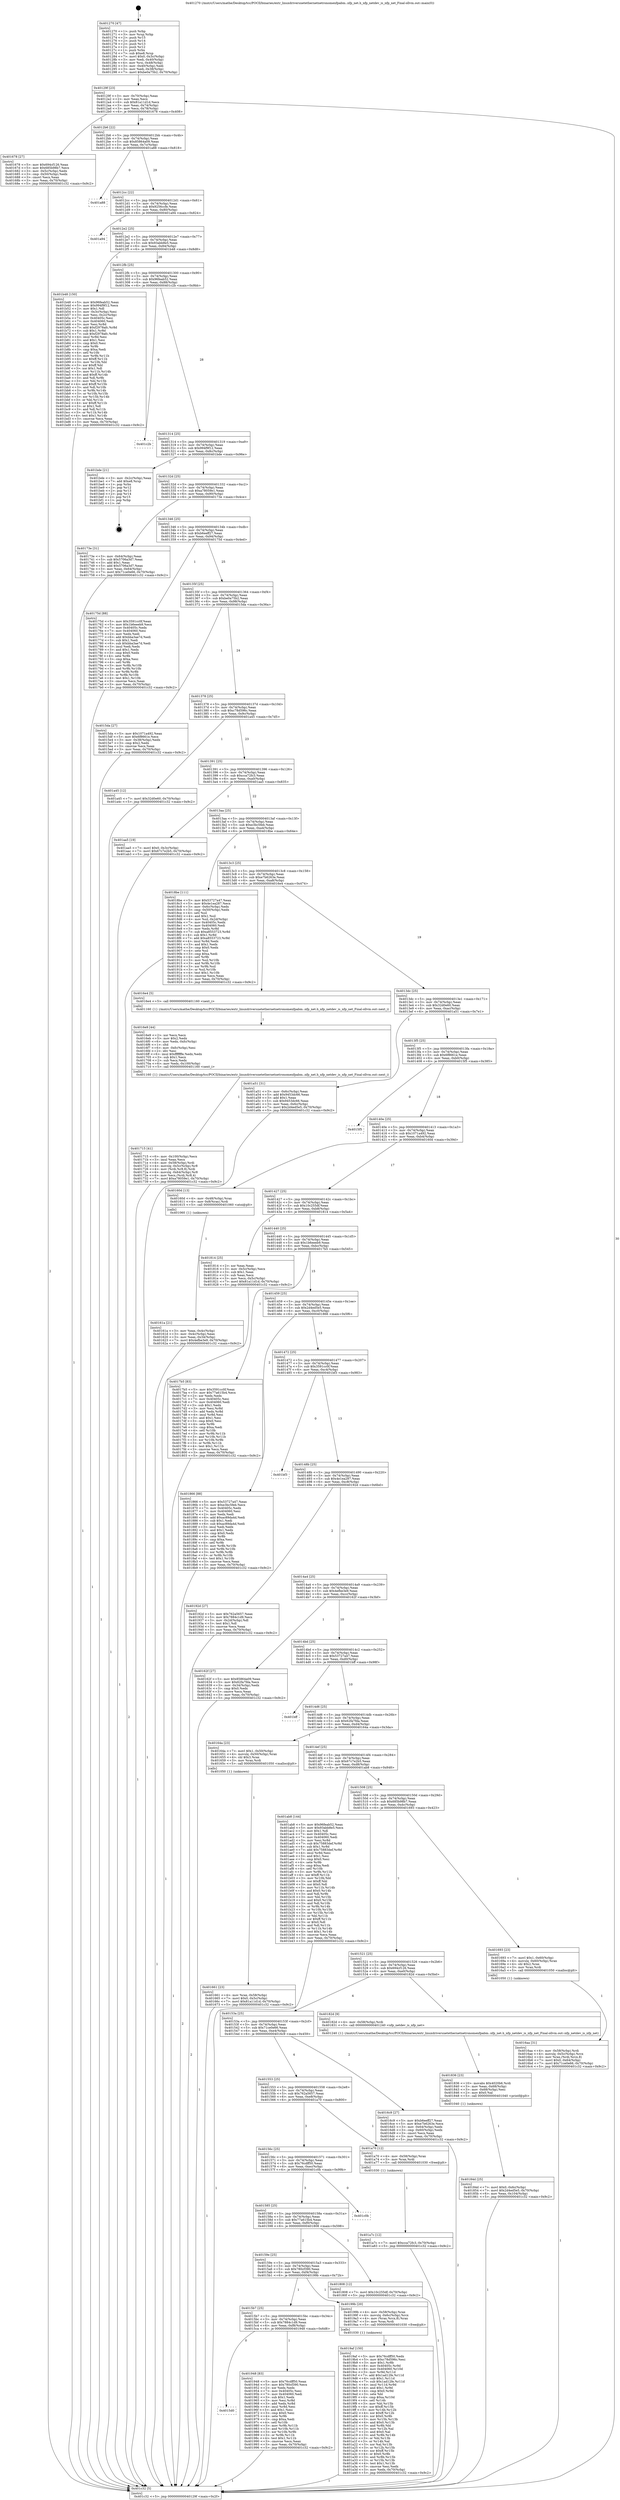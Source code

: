 digraph "0x401270" {
  label = "0x401270 (/mnt/c/Users/mathe/Desktop/tcc/POCII/binaries/extr_linuxdriversnetethernetnetronomenfpabm..nfp_net.h_nfp_netdev_is_nfp_net_Final-ollvm.out::main(0))"
  labelloc = "t"
  node[shape=record]

  Entry [label="",width=0.3,height=0.3,shape=circle,fillcolor=black,style=filled]
  "0x40129f" [label="{
     0x40129f [23]\l
     | [instrs]\l
     &nbsp;&nbsp;0x40129f \<+3\>: mov -0x70(%rbp),%eax\l
     &nbsp;&nbsp;0x4012a2 \<+2\>: mov %eax,%ecx\l
     &nbsp;&nbsp;0x4012a4 \<+6\>: sub $0x81a11d1d,%ecx\l
     &nbsp;&nbsp;0x4012aa \<+3\>: mov %eax,-0x74(%rbp)\l
     &nbsp;&nbsp;0x4012ad \<+3\>: mov %ecx,-0x78(%rbp)\l
     &nbsp;&nbsp;0x4012b0 \<+6\>: je 0000000000401678 \<main+0x408\>\l
  }"]
  "0x401678" [label="{
     0x401678 [27]\l
     | [instrs]\l
     &nbsp;&nbsp;0x401678 \<+5\>: mov $0x694cf126,%eax\l
     &nbsp;&nbsp;0x40167d \<+5\>: mov $0x685b98b7,%ecx\l
     &nbsp;&nbsp;0x401682 \<+3\>: mov -0x5c(%rbp),%edx\l
     &nbsp;&nbsp;0x401685 \<+3\>: cmp -0x50(%rbp),%edx\l
     &nbsp;&nbsp;0x401688 \<+3\>: cmovl %ecx,%eax\l
     &nbsp;&nbsp;0x40168b \<+3\>: mov %eax,-0x70(%rbp)\l
     &nbsp;&nbsp;0x40168e \<+5\>: jmp 0000000000401c32 \<main+0x9c2\>\l
  }"]
  "0x4012b6" [label="{
     0x4012b6 [22]\l
     | [instrs]\l
     &nbsp;&nbsp;0x4012b6 \<+5\>: jmp 00000000004012bb \<main+0x4b\>\l
     &nbsp;&nbsp;0x4012bb \<+3\>: mov -0x74(%rbp),%eax\l
     &nbsp;&nbsp;0x4012be \<+5\>: sub $0x85864a09,%eax\l
     &nbsp;&nbsp;0x4012c3 \<+3\>: mov %eax,-0x7c(%rbp)\l
     &nbsp;&nbsp;0x4012c6 \<+6\>: je 0000000000401a88 \<main+0x818\>\l
  }"]
  Exit [label="",width=0.3,height=0.3,shape=circle,fillcolor=black,style=filled,peripheries=2]
  "0x401a88" [label="{
     0x401a88\l
  }", style=dashed]
  "0x4012cc" [label="{
     0x4012cc [22]\l
     | [instrs]\l
     &nbsp;&nbsp;0x4012cc \<+5\>: jmp 00000000004012d1 \<main+0x61\>\l
     &nbsp;&nbsp;0x4012d1 \<+3\>: mov -0x74(%rbp),%eax\l
     &nbsp;&nbsp;0x4012d4 \<+5\>: sub $0x9256ccfe,%eax\l
     &nbsp;&nbsp;0x4012d9 \<+3\>: mov %eax,-0x80(%rbp)\l
     &nbsp;&nbsp;0x4012dc \<+6\>: je 0000000000401a94 \<main+0x824\>\l
  }"]
  "0x401a7c" [label="{
     0x401a7c [12]\l
     | [instrs]\l
     &nbsp;&nbsp;0x401a7c \<+7\>: movl $0xcca72fc3,-0x70(%rbp)\l
     &nbsp;&nbsp;0x401a83 \<+5\>: jmp 0000000000401c32 \<main+0x9c2\>\l
  }"]
  "0x401a94" [label="{
     0x401a94\l
  }", style=dashed]
  "0x4012e2" [label="{
     0x4012e2 [25]\l
     | [instrs]\l
     &nbsp;&nbsp;0x4012e2 \<+5\>: jmp 00000000004012e7 \<main+0x77\>\l
     &nbsp;&nbsp;0x4012e7 \<+3\>: mov -0x74(%rbp),%eax\l
     &nbsp;&nbsp;0x4012ea \<+5\>: sub $0x93abb8e5,%eax\l
     &nbsp;&nbsp;0x4012ef \<+6\>: mov %eax,-0x84(%rbp)\l
     &nbsp;&nbsp;0x4012f5 \<+6\>: je 0000000000401b48 \<main+0x8d8\>\l
  }"]
  "0x4019af" [label="{
     0x4019af [150]\l
     | [instrs]\l
     &nbsp;&nbsp;0x4019af \<+5\>: mov $0x76cdff50,%edx\l
     &nbsp;&nbsp;0x4019b4 \<+5\>: mov $0xc78d596c,%esi\l
     &nbsp;&nbsp;0x4019b9 \<+3\>: mov $0x1,%r8b\l
     &nbsp;&nbsp;0x4019bc \<+8\>: mov 0x40405c,%r9d\l
     &nbsp;&nbsp;0x4019c4 \<+8\>: mov 0x404060,%r10d\l
     &nbsp;&nbsp;0x4019cc \<+3\>: mov %r9d,%r11d\l
     &nbsp;&nbsp;0x4019cf \<+7\>: add $0x1ad12fe,%r11d\l
     &nbsp;&nbsp;0x4019d6 \<+4\>: sub $0x1,%r11d\l
     &nbsp;&nbsp;0x4019da \<+7\>: sub $0x1ad12fe,%r11d\l
     &nbsp;&nbsp;0x4019e1 \<+4\>: imul %r11d,%r9d\l
     &nbsp;&nbsp;0x4019e5 \<+4\>: and $0x1,%r9d\l
     &nbsp;&nbsp;0x4019e9 \<+4\>: cmp $0x0,%r9d\l
     &nbsp;&nbsp;0x4019ed \<+3\>: sete %bl\l
     &nbsp;&nbsp;0x4019f0 \<+4\>: cmp $0xa,%r10d\l
     &nbsp;&nbsp;0x4019f4 \<+4\>: setl %r14b\l
     &nbsp;&nbsp;0x4019f8 \<+3\>: mov %bl,%r15b\l
     &nbsp;&nbsp;0x4019fb \<+4\>: xor $0xff,%r15b\l
     &nbsp;&nbsp;0x4019ff \<+3\>: mov %r14b,%r12b\l
     &nbsp;&nbsp;0x401a02 \<+4\>: xor $0xff,%r12b\l
     &nbsp;&nbsp;0x401a06 \<+4\>: xor $0x0,%r8b\l
     &nbsp;&nbsp;0x401a0a \<+3\>: mov %r15b,%r13b\l
     &nbsp;&nbsp;0x401a0d \<+4\>: and $0x0,%r13b\l
     &nbsp;&nbsp;0x401a11 \<+3\>: and %r8b,%bl\l
     &nbsp;&nbsp;0x401a14 \<+3\>: mov %r12b,%al\l
     &nbsp;&nbsp;0x401a17 \<+2\>: and $0x0,%al\l
     &nbsp;&nbsp;0x401a19 \<+3\>: and %r8b,%r14b\l
     &nbsp;&nbsp;0x401a1c \<+3\>: or %bl,%r13b\l
     &nbsp;&nbsp;0x401a1f \<+3\>: or %r14b,%al\l
     &nbsp;&nbsp;0x401a22 \<+3\>: xor %al,%r13b\l
     &nbsp;&nbsp;0x401a25 \<+3\>: or %r12b,%r15b\l
     &nbsp;&nbsp;0x401a28 \<+4\>: xor $0xff,%r15b\l
     &nbsp;&nbsp;0x401a2c \<+4\>: or $0x0,%r8b\l
     &nbsp;&nbsp;0x401a30 \<+3\>: and %r8b,%r15b\l
     &nbsp;&nbsp;0x401a33 \<+3\>: or %r15b,%r13b\l
     &nbsp;&nbsp;0x401a36 \<+4\>: test $0x1,%r13b\l
     &nbsp;&nbsp;0x401a3a \<+3\>: cmovne %esi,%edx\l
     &nbsp;&nbsp;0x401a3d \<+3\>: mov %edx,-0x70(%rbp)\l
     &nbsp;&nbsp;0x401a40 \<+5\>: jmp 0000000000401c32 \<main+0x9c2\>\l
  }"]
  "0x401b48" [label="{
     0x401b48 [150]\l
     | [instrs]\l
     &nbsp;&nbsp;0x401b48 \<+5\>: mov $0x96feab52,%eax\l
     &nbsp;&nbsp;0x401b4d \<+5\>: mov $0x994f9f12,%ecx\l
     &nbsp;&nbsp;0x401b52 \<+2\>: mov $0x1,%dl\l
     &nbsp;&nbsp;0x401b54 \<+3\>: mov -0x3c(%rbp),%esi\l
     &nbsp;&nbsp;0x401b57 \<+3\>: mov %esi,-0x2c(%rbp)\l
     &nbsp;&nbsp;0x401b5a \<+7\>: mov 0x40405c,%esi\l
     &nbsp;&nbsp;0x401b61 \<+7\>: mov 0x404060,%edi\l
     &nbsp;&nbsp;0x401b68 \<+3\>: mov %esi,%r8d\l
     &nbsp;&nbsp;0x401b6b \<+7\>: add $0xf2978afc,%r8d\l
     &nbsp;&nbsp;0x401b72 \<+4\>: sub $0x1,%r8d\l
     &nbsp;&nbsp;0x401b76 \<+7\>: sub $0xf2978afc,%r8d\l
     &nbsp;&nbsp;0x401b7d \<+4\>: imul %r8d,%esi\l
     &nbsp;&nbsp;0x401b81 \<+3\>: and $0x1,%esi\l
     &nbsp;&nbsp;0x401b84 \<+3\>: cmp $0x0,%esi\l
     &nbsp;&nbsp;0x401b87 \<+4\>: sete %r9b\l
     &nbsp;&nbsp;0x401b8b \<+3\>: cmp $0xa,%edi\l
     &nbsp;&nbsp;0x401b8e \<+4\>: setl %r10b\l
     &nbsp;&nbsp;0x401b92 \<+3\>: mov %r9b,%r11b\l
     &nbsp;&nbsp;0x401b95 \<+4\>: xor $0xff,%r11b\l
     &nbsp;&nbsp;0x401b99 \<+3\>: mov %r10b,%bl\l
     &nbsp;&nbsp;0x401b9c \<+3\>: xor $0xff,%bl\l
     &nbsp;&nbsp;0x401b9f \<+3\>: xor $0x1,%dl\l
     &nbsp;&nbsp;0x401ba2 \<+3\>: mov %r11b,%r14b\l
     &nbsp;&nbsp;0x401ba5 \<+4\>: and $0xff,%r14b\l
     &nbsp;&nbsp;0x401ba9 \<+3\>: and %dl,%r9b\l
     &nbsp;&nbsp;0x401bac \<+3\>: mov %bl,%r15b\l
     &nbsp;&nbsp;0x401baf \<+4\>: and $0xff,%r15b\l
     &nbsp;&nbsp;0x401bb3 \<+3\>: and %dl,%r10b\l
     &nbsp;&nbsp;0x401bb6 \<+3\>: or %r9b,%r14b\l
     &nbsp;&nbsp;0x401bb9 \<+3\>: or %r10b,%r15b\l
     &nbsp;&nbsp;0x401bbc \<+3\>: xor %r15b,%r14b\l
     &nbsp;&nbsp;0x401bbf \<+3\>: or %bl,%r11b\l
     &nbsp;&nbsp;0x401bc2 \<+4\>: xor $0xff,%r11b\l
     &nbsp;&nbsp;0x401bc6 \<+3\>: or $0x1,%dl\l
     &nbsp;&nbsp;0x401bc9 \<+3\>: and %dl,%r11b\l
     &nbsp;&nbsp;0x401bcc \<+3\>: or %r11b,%r14b\l
     &nbsp;&nbsp;0x401bcf \<+4\>: test $0x1,%r14b\l
     &nbsp;&nbsp;0x401bd3 \<+3\>: cmovne %ecx,%eax\l
     &nbsp;&nbsp;0x401bd6 \<+3\>: mov %eax,-0x70(%rbp)\l
     &nbsp;&nbsp;0x401bd9 \<+5\>: jmp 0000000000401c32 \<main+0x9c2\>\l
  }"]
  "0x4012fb" [label="{
     0x4012fb [25]\l
     | [instrs]\l
     &nbsp;&nbsp;0x4012fb \<+5\>: jmp 0000000000401300 \<main+0x90\>\l
     &nbsp;&nbsp;0x401300 \<+3\>: mov -0x74(%rbp),%eax\l
     &nbsp;&nbsp;0x401303 \<+5\>: sub $0x96feab52,%eax\l
     &nbsp;&nbsp;0x401308 \<+6\>: mov %eax,-0x88(%rbp)\l
     &nbsp;&nbsp;0x40130e \<+6\>: je 0000000000401c2b \<main+0x9bb\>\l
  }"]
  "0x4015d0" [label="{
     0x4015d0\l
  }", style=dashed]
  "0x401c2b" [label="{
     0x401c2b\l
  }", style=dashed]
  "0x401314" [label="{
     0x401314 [25]\l
     | [instrs]\l
     &nbsp;&nbsp;0x401314 \<+5\>: jmp 0000000000401319 \<main+0xa9\>\l
     &nbsp;&nbsp;0x401319 \<+3\>: mov -0x74(%rbp),%eax\l
     &nbsp;&nbsp;0x40131c \<+5\>: sub $0x994f9f12,%eax\l
     &nbsp;&nbsp;0x401321 \<+6\>: mov %eax,-0x8c(%rbp)\l
     &nbsp;&nbsp;0x401327 \<+6\>: je 0000000000401bde \<main+0x96e\>\l
  }"]
  "0x401948" [label="{
     0x401948 [83]\l
     | [instrs]\l
     &nbsp;&nbsp;0x401948 \<+5\>: mov $0x76cdff50,%eax\l
     &nbsp;&nbsp;0x40194d \<+5\>: mov $0x780cf390,%ecx\l
     &nbsp;&nbsp;0x401952 \<+2\>: xor %edx,%edx\l
     &nbsp;&nbsp;0x401954 \<+7\>: mov 0x40405c,%esi\l
     &nbsp;&nbsp;0x40195b \<+7\>: mov 0x404060,%edi\l
     &nbsp;&nbsp;0x401962 \<+3\>: sub $0x1,%edx\l
     &nbsp;&nbsp;0x401965 \<+3\>: mov %esi,%r8d\l
     &nbsp;&nbsp;0x401968 \<+3\>: add %edx,%r8d\l
     &nbsp;&nbsp;0x40196b \<+4\>: imul %r8d,%esi\l
     &nbsp;&nbsp;0x40196f \<+3\>: and $0x1,%esi\l
     &nbsp;&nbsp;0x401972 \<+3\>: cmp $0x0,%esi\l
     &nbsp;&nbsp;0x401975 \<+4\>: sete %r9b\l
     &nbsp;&nbsp;0x401979 \<+3\>: cmp $0xa,%edi\l
     &nbsp;&nbsp;0x40197c \<+4\>: setl %r10b\l
     &nbsp;&nbsp;0x401980 \<+3\>: mov %r9b,%r11b\l
     &nbsp;&nbsp;0x401983 \<+3\>: and %r10b,%r11b\l
     &nbsp;&nbsp;0x401986 \<+3\>: xor %r10b,%r9b\l
     &nbsp;&nbsp;0x401989 \<+3\>: or %r9b,%r11b\l
     &nbsp;&nbsp;0x40198c \<+4\>: test $0x1,%r11b\l
     &nbsp;&nbsp;0x401990 \<+3\>: cmovne %ecx,%eax\l
     &nbsp;&nbsp;0x401993 \<+3\>: mov %eax,-0x70(%rbp)\l
     &nbsp;&nbsp;0x401996 \<+5\>: jmp 0000000000401c32 \<main+0x9c2\>\l
  }"]
  "0x401bde" [label="{
     0x401bde [21]\l
     | [instrs]\l
     &nbsp;&nbsp;0x401bde \<+3\>: mov -0x2c(%rbp),%eax\l
     &nbsp;&nbsp;0x401be1 \<+7\>: add $0xe8,%rsp\l
     &nbsp;&nbsp;0x401be8 \<+1\>: pop %rbx\l
     &nbsp;&nbsp;0x401be9 \<+2\>: pop %r12\l
     &nbsp;&nbsp;0x401beb \<+2\>: pop %r13\l
     &nbsp;&nbsp;0x401bed \<+2\>: pop %r14\l
     &nbsp;&nbsp;0x401bef \<+2\>: pop %r15\l
     &nbsp;&nbsp;0x401bf1 \<+1\>: pop %rbp\l
     &nbsp;&nbsp;0x401bf2 \<+1\>: ret\l
  }"]
  "0x40132d" [label="{
     0x40132d [25]\l
     | [instrs]\l
     &nbsp;&nbsp;0x40132d \<+5\>: jmp 0000000000401332 \<main+0xc2\>\l
     &nbsp;&nbsp;0x401332 \<+3\>: mov -0x74(%rbp),%eax\l
     &nbsp;&nbsp;0x401335 \<+5\>: sub $0xa78059e1,%eax\l
     &nbsp;&nbsp;0x40133a \<+6\>: mov %eax,-0x90(%rbp)\l
     &nbsp;&nbsp;0x401340 \<+6\>: je 000000000040173e \<main+0x4ce\>\l
  }"]
  "0x4015b7" [label="{
     0x4015b7 [25]\l
     | [instrs]\l
     &nbsp;&nbsp;0x4015b7 \<+5\>: jmp 00000000004015bc \<main+0x34c\>\l
     &nbsp;&nbsp;0x4015bc \<+3\>: mov -0x74(%rbp),%eax\l
     &nbsp;&nbsp;0x4015bf \<+5\>: sub $0x7884c1d9,%eax\l
     &nbsp;&nbsp;0x4015c4 \<+6\>: mov %eax,-0xf8(%rbp)\l
     &nbsp;&nbsp;0x4015ca \<+6\>: je 0000000000401948 \<main+0x6d8\>\l
  }"]
  "0x40173e" [label="{
     0x40173e [31]\l
     | [instrs]\l
     &nbsp;&nbsp;0x40173e \<+3\>: mov -0x64(%rbp),%eax\l
     &nbsp;&nbsp;0x401741 \<+5\>: sub $0x5706a3d7,%eax\l
     &nbsp;&nbsp;0x401746 \<+3\>: add $0x1,%eax\l
     &nbsp;&nbsp;0x401749 \<+5\>: add $0x5706a3d7,%eax\l
     &nbsp;&nbsp;0x40174e \<+3\>: mov %eax,-0x64(%rbp)\l
     &nbsp;&nbsp;0x401751 \<+7\>: movl $0x71ce0e66,-0x70(%rbp)\l
     &nbsp;&nbsp;0x401758 \<+5\>: jmp 0000000000401c32 \<main+0x9c2\>\l
  }"]
  "0x401346" [label="{
     0x401346 [25]\l
     | [instrs]\l
     &nbsp;&nbsp;0x401346 \<+5\>: jmp 000000000040134b \<main+0xdb\>\l
     &nbsp;&nbsp;0x40134b \<+3\>: mov -0x74(%rbp),%eax\l
     &nbsp;&nbsp;0x40134e \<+5\>: sub $0xb6eeff27,%eax\l
     &nbsp;&nbsp;0x401353 \<+6\>: mov %eax,-0x94(%rbp)\l
     &nbsp;&nbsp;0x401359 \<+6\>: je 000000000040175d \<main+0x4ed\>\l
  }"]
  "0x40199b" [label="{
     0x40199b [20]\l
     | [instrs]\l
     &nbsp;&nbsp;0x40199b \<+4\>: mov -0x58(%rbp),%rax\l
     &nbsp;&nbsp;0x40199f \<+4\>: movslq -0x6c(%rbp),%rcx\l
     &nbsp;&nbsp;0x4019a3 \<+4\>: mov (%rax,%rcx,8),%rax\l
     &nbsp;&nbsp;0x4019a7 \<+3\>: mov %rax,%rdi\l
     &nbsp;&nbsp;0x4019aa \<+5\>: call 0000000000401030 \<free@plt\>\l
     | [calls]\l
     &nbsp;&nbsp;0x401030 \{1\} (unknown)\l
  }"]
  "0x40175d" [label="{
     0x40175d [88]\l
     | [instrs]\l
     &nbsp;&nbsp;0x40175d \<+5\>: mov $0x3591cc0f,%eax\l
     &nbsp;&nbsp;0x401762 \<+5\>: mov $0x1b6eeeb9,%ecx\l
     &nbsp;&nbsp;0x401767 \<+7\>: mov 0x40405c,%edx\l
     &nbsp;&nbsp;0x40176e \<+7\>: mov 0x404060,%esi\l
     &nbsp;&nbsp;0x401775 \<+2\>: mov %edx,%edi\l
     &nbsp;&nbsp;0x401777 \<+6\>: add $0xbba3ae7d,%edi\l
     &nbsp;&nbsp;0x40177d \<+3\>: sub $0x1,%edi\l
     &nbsp;&nbsp;0x401780 \<+6\>: sub $0xbba3ae7d,%edi\l
     &nbsp;&nbsp;0x401786 \<+3\>: imul %edi,%edx\l
     &nbsp;&nbsp;0x401789 \<+3\>: and $0x1,%edx\l
     &nbsp;&nbsp;0x40178c \<+3\>: cmp $0x0,%edx\l
     &nbsp;&nbsp;0x40178f \<+4\>: sete %r8b\l
     &nbsp;&nbsp;0x401793 \<+3\>: cmp $0xa,%esi\l
     &nbsp;&nbsp;0x401796 \<+4\>: setl %r9b\l
     &nbsp;&nbsp;0x40179a \<+3\>: mov %r8b,%r10b\l
     &nbsp;&nbsp;0x40179d \<+3\>: and %r9b,%r10b\l
     &nbsp;&nbsp;0x4017a0 \<+3\>: xor %r9b,%r8b\l
     &nbsp;&nbsp;0x4017a3 \<+3\>: or %r8b,%r10b\l
     &nbsp;&nbsp;0x4017a6 \<+4\>: test $0x1,%r10b\l
     &nbsp;&nbsp;0x4017aa \<+3\>: cmovne %ecx,%eax\l
     &nbsp;&nbsp;0x4017ad \<+3\>: mov %eax,-0x70(%rbp)\l
     &nbsp;&nbsp;0x4017b0 \<+5\>: jmp 0000000000401c32 \<main+0x9c2\>\l
  }"]
  "0x40135f" [label="{
     0x40135f [25]\l
     | [instrs]\l
     &nbsp;&nbsp;0x40135f \<+5\>: jmp 0000000000401364 \<main+0xf4\>\l
     &nbsp;&nbsp;0x401364 \<+3\>: mov -0x74(%rbp),%eax\l
     &nbsp;&nbsp;0x401367 \<+5\>: sub $0xbe0a75b2,%eax\l
     &nbsp;&nbsp;0x40136c \<+6\>: mov %eax,-0x98(%rbp)\l
     &nbsp;&nbsp;0x401372 \<+6\>: je 00000000004015da \<main+0x36a\>\l
  }"]
  "0x40184d" [label="{
     0x40184d [25]\l
     | [instrs]\l
     &nbsp;&nbsp;0x40184d \<+7\>: movl $0x0,-0x6c(%rbp)\l
     &nbsp;&nbsp;0x401854 \<+7\>: movl $0x2d4ed5e5,-0x70(%rbp)\l
     &nbsp;&nbsp;0x40185b \<+6\>: mov %eax,-0x104(%rbp)\l
     &nbsp;&nbsp;0x401861 \<+5\>: jmp 0000000000401c32 \<main+0x9c2\>\l
  }"]
  "0x4015da" [label="{
     0x4015da [27]\l
     | [instrs]\l
     &nbsp;&nbsp;0x4015da \<+5\>: mov $0x1071a492,%eax\l
     &nbsp;&nbsp;0x4015df \<+5\>: mov $0x6f8661e,%ecx\l
     &nbsp;&nbsp;0x4015e4 \<+3\>: mov -0x38(%rbp),%edx\l
     &nbsp;&nbsp;0x4015e7 \<+3\>: cmp $0x2,%edx\l
     &nbsp;&nbsp;0x4015ea \<+3\>: cmovne %ecx,%eax\l
     &nbsp;&nbsp;0x4015ed \<+3\>: mov %eax,-0x70(%rbp)\l
     &nbsp;&nbsp;0x4015f0 \<+5\>: jmp 0000000000401c32 \<main+0x9c2\>\l
  }"]
  "0x401378" [label="{
     0x401378 [25]\l
     | [instrs]\l
     &nbsp;&nbsp;0x401378 \<+5\>: jmp 000000000040137d \<main+0x10d\>\l
     &nbsp;&nbsp;0x40137d \<+3\>: mov -0x74(%rbp),%eax\l
     &nbsp;&nbsp;0x401380 \<+5\>: sub $0xc78d596c,%eax\l
     &nbsp;&nbsp;0x401385 \<+6\>: mov %eax,-0x9c(%rbp)\l
     &nbsp;&nbsp;0x40138b \<+6\>: je 0000000000401a45 \<main+0x7d5\>\l
  }"]
  "0x401c32" [label="{
     0x401c32 [5]\l
     | [instrs]\l
     &nbsp;&nbsp;0x401c32 \<+5\>: jmp 000000000040129f \<main+0x2f\>\l
  }"]
  "0x401270" [label="{
     0x401270 [47]\l
     | [instrs]\l
     &nbsp;&nbsp;0x401270 \<+1\>: push %rbp\l
     &nbsp;&nbsp;0x401271 \<+3\>: mov %rsp,%rbp\l
     &nbsp;&nbsp;0x401274 \<+2\>: push %r15\l
     &nbsp;&nbsp;0x401276 \<+2\>: push %r14\l
     &nbsp;&nbsp;0x401278 \<+2\>: push %r13\l
     &nbsp;&nbsp;0x40127a \<+2\>: push %r12\l
     &nbsp;&nbsp;0x40127c \<+1\>: push %rbx\l
     &nbsp;&nbsp;0x40127d \<+7\>: sub $0xe8,%rsp\l
     &nbsp;&nbsp;0x401284 \<+7\>: movl $0x0,-0x3c(%rbp)\l
     &nbsp;&nbsp;0x40128b \<+3\>: mov %edi,-0x40(%rbp)\l
     &nbsp;&nbsp;0x40128e \<+4\>: mov %rsi,-0x48(%rbp)\l
     &nbsp;&nbsp;0x401292 \<+3\>: mov -0x40(%rbp),%edi\l
     &nbsp;&nbsp;0x401295 \<+3\>: mov %edi,-0x38(%rbp)\l
     &nbsp;&nbsp;0x401298 \<+7\>: movl $0xbe0a75b2,-0x70(%rbp)\l
  }"]
  "0x401836" [label="{
     0x401836 [23]\l
     | [instrs]\l
     &nbsp;&nbsp;0x401836 \<+10\>: movabs $0x4020b6,%rdi\l
     &nbsp;&nbsp;0x401840 \<+3\>: mov %eax,-0x68(%rbp)\l
     &nbsp;&nbsp;0x401843 \<+3\>: mov -0x68(%rbp),%esi\l
     &nbsp;&nbsp;0x401846 \<+2\>: mov $0x0,%al\l
     &nbsp;&nbsp;0x401848 \<+5\>: call 0000000000401040 \<printf@plt\>\l
     | [calls]\l
     &nbsp;&nbsp;0x401040 \{1\} (unknown)\l
  }"]
  "0x401a45" [label="{
     0x401a45 [12]\l
     | [instrs]\l
     &nbsp;&nbsp;0x401a45 \<+7\>: movl $0x32d0e60,-0x70(%rbp)\l
     &nbsp;&nbsp;0x401a4c \<+5\>: jmp 0000000000401c32 \<main+0x9c2\>\l
  }"]
  "0x401391" [label="{
     0x401391 [25]\l
     | [instrs]\l
     &nbsp;&nbsp;0x401391 \<+5\>: jmp 0000000000401396 \<main+0x126\>\l
     &nbsp;&nbsp;0x401396 \<+3\>: mov -0x74(%rbp),%eax\l
     &nbsp;&nbsp;0x401399 \<+5\>: sub $0xcca72fc3,%eax\l
     &nbsp;&nbsp;0x40139e \<+6\>: mov %eax,-0xa0(%rbp)\l
     &nbsp;&nbsp;0x4013a4 \<+6\>: je 0000000000401aa5 \<main+0x835\>\l
  }"]
  "0x40159e" [label="{
     0x40159e [25]\l
     | [instrs]\l
     &nbsp;&nbsp;0x40159e \<+5\>: jmp 00000000004015a3 \<main+0x333\>\l
     &nbsp;&nbsp;0x4015a3 \<+3\>: mov -0x74(%rbp),%eax\l
     &nbsp;&nbsp;0x4015a6 \<+5\>: sub $0x780cf390,%eax\l
     &nbsp;&nbsp;0x4015ab \<+6\>: mov %eax,-0xf4(%rbp)\l
     &nbsp;&nbsp;0x4015b1 \<+6\>: je 000000000040199b \<main+0x72b\>\l
  }"]
  "0x401aa5" [label="{
     0x401aa5 [19]\l
     | [instrs]\l
     &nbsp;&nbsp;0x401aa5 \<+7\>: movl $0x0,-0x3c(%rbp)\l
     &nbsp;&nbsp;0x401aac \<+7\>: movl $0x67c7e2b5,-0x70(%rbp)\l
     &nbsp;&nbsp;0x401ab3 \<+5\>: jmp 0000000000401c32 \<main+0x9c2\>\l
  }"]
  "0x4013aa" [label="{
     0x4013aa [25]\l
     | [instrs]\l
     &nbsp;&nbsp;0x4013aa \<+5\>: jmp 00000000004013af \<main+0x13f\>\l
     &nbsp;&nbsp;0x4013af \<+3\>: mov -0x74(%rbp),%eax\l
     &nbsp;&nbsp;0x4013b2 \<+5\>: sub $0xe3bc5feb,%eax\l
     &nbsp;&nbsp;0x4013b7 \<+6\>: mov %eax,-0xa4(%rbp)\l
     &nbsp;&nbsp;0x4013bd \<+6\>: je 00000000004018be \<main+0x64e\>\l
  }"]
  "0x401808" [label="{
     0x401808 [12]\l
     | [instrs]\l
     &nbsp;&nbsp;0x401808 \<+7\>: movl $0x10c255df,-0x70(%rbp)\l
     &nbsp;&nbsp;0x40180f \<+5\>: jmp 0000000000401c32 \<main+0x9c2\>\l
  }"]
  "0x4018be" [label="{
     0x4018be [111]\l
     | [instrs]\l
     &nbsp;&nbsp;0x4018be \<+5\>: mov $0x53727a47,%eax\l
     &nbsp;&nbsp;0x4018c3 \<+5\>: mov $0x4e1ea287,%ecx\l
     &nbsp;&nbsp;0x4018c8 \<+3\>: mov -0x6c(%rbp),%edx\l
     &nbsp;&nbsp;0x4018cb \<+3\>: cmp -0x50(%rbp),%edx\l
     &nbsp;&nbsp;0x4018ce \<+4\>: setl %sil\l
     &nbsp;&nbsp;0x4018d2 \<+4\>: and $0x1,%sil\l
     &nbsp;&nbsp;0x4018d6 \<+4\>: mov %sil,-0x2d(%rbp)\l
     &nbsp;&nbsp;0x4018da \<+7\>: mov 0x40405c,%edx\l
     &nbsp;&nbsp;0x4018e1 \<+7\>: mov 0x404060,%edi\l
     &nbsp;&nbsp;0x4018e8 \<+3\>: mov %edx,%r8d\l
     &nbsp;&nbsp;0x4018eb \<+7\>: sub $0xa8553723,%r8d\l
     &nbsp;&nbsp;0x4018f2 \<+4\>: sub $0x1,%r8d\l
     &nbsp;&nbsp;0x4018f6 \<+7\>: add $0xa8553723,%r8d\l
     &nbsp;&nbsp;0x4018fd \<+4\>: imul %r8d,%edx\l
     &nbsp;&nbsp;0x401901 \<+3\>: and $0x1,%edx\l
     &nbsp;&nbsp;0x401904 \<+3\>: cmp $0x0,%edx\l
     &nbsp;&nbsp;0x401907 \<+4\>: sete %sil\l
     &nbsp;&nbsp;0x40190b \<+3\>: cmp $0xa,%edi\l
     &nbsp;&nbsp;0x40190e \<+4\>: setl %r9b\l
     &nbsp;&nbsp;0x401912 \<+3\>: mov %sil,%r10b\l
     &nbsp;&nbsp;0x401915 \<+3\>: and %r9b,%r10b\l
     &nbsp;&nbsp;0x401918 \<+3\>: xor %r9b,%sil\l
     &nbsp;&nbsp;0x40191b \<+3\>: or %sil,%r10b\l
     &nbsp;&nbsp;0x40191e \<+4\>: test $0x1,%r10b\l
     &nbsp;&nbsp;0x401922 \<+3\>: cmovne %ecx,%eax\l
     &nbsp;&nbsp;0x401925 \<+3\>: mov %eax,-0x70(%rbp)\l
     &nbsp;&nbsp;0x401928 \<+5\>: jmp 0000000000401c32 \<main+0x9c2\>\l
  }"]
  "0x4013c3" [label="{
     0x4013c3 [25]\l
     | [instrs]\l
     &nbsp;&nbsp;0x4013c3 \<+5\>: jmp 00000000004013c8 \<main+0x158\>\l
     &nbsp;&nbsp;0x4013c8 \<+3\>: mov -0x74(%rbp),%eax\l
     &nbsp;&nbsp;0x4013cb \<+5\>: sub $0xe7b6263e,%eax\l
     &nbsp;&nbsp;0x4013d0 \<+6\>: mov %eax,-0xa8(%rbp)\l
     &nbsp;&nbsp;0x4013d6 \<+6\>: je 00000000004016e4 \<main+0x474\>\l
  }"]
  "0x401585" [label="{
     0x401585 [25]\l
     | [instrs]\l
     &nbsp;&nbsp;0x401585 \<+5\>: jmp 000000000040158a \<main+0x31a\>\l
     &nbsp;&nbsp;0x40158a \<+3\>: mov -0x74(%rbp),%eax\l
     &nbsp;&nbsp;0x40158d \<+5\>: sub $0x77a615b4,%eax\l
     &nbsp;&nbsp;0x401592 \<+6\>: mov %eax,-0xf0(%rbp)\l
     &nbsp;&nbsp;0x401598 \<+6\>: je 0000000000401808 \<main+0x598\>\l
  }"]
  "0x4016e4" [label="{
     0x4016e4 [5]\l
     | [instrs]\l
     &nbsp;&nbsp;0x4016e4 \<+5\>: call 0000000000401160 \<next_i\>\l
     | [calls]\l
     &nbsp;&nbsp;0x401160 \{1\} (/mnt/c/Users/mathe/Desktop/tcc/POCII/binaries/extr_linuxdriversnetethernetnetronomenfpabm..nfp_net.h_nfp_netdev_is_nfp_net_Final-ollvm.out::next_i)\l
  }"]
  "0x4013dc" [label="{
     0x4013dc [25]\l
     | [instrs]\l
     &nbsp;&nbsp;0x4013dc \<+5\>: jmp 00000000004013e1 \<main+0x171\>\l
     &nbsp;&nbsp;0x4013e1 \<+3\>: mov -0x74(%rbp),%eax\l
     &nbsp;&nbsp;0x4013e4 \<+5\>: sub $0x32d0e60,%eax\l
     &nbsp;&nbsp;0x4013e9 \<+6\>: mov %eax,-0xac(%rbp)\l
     &nbsp;&nbsp;0x4013ef \<+6\>: je 0000000000401a51 \<main+0x7e1\>\l
  }"]
  "0x401c0b" [label="{
     0x401c0b\l
  }", style=dashed]
  "0x401a51" [label="{
     0x401a51 [31]\l
     | [instrs]\l
     &nbsp;&nbsp;0x401a51 \<+3\>: mov -0x6c(%rbp),%eax\l
     &nbsp;&nbsp;0x401a54 \<+5\>: add $0x9453dc66,%eax\l
     &nbsp;&nbsp;0x401a59 \<+3\>: add $0x1,%eax\l
     &nbsp;&nbsp;0x401a5c \<+5\>: sub $0x9453dc66,%eax\l
     &nbsp;&nbsp;0x401a61 \<+3\>: mov %eax,-0x6c(%rbp)\l
     &nbsp;&nbsp;0x401a64 \<+7\>: movl $0x2d4ed5e5,-0x70(%rbp)\l
     &nbsp;&nbsp;0x401a6b \<+5\>: jmp 0000000000401c32 \<main+0x9c2\>\l
  }"]
  "0x4013f5" [label="{
     0x4013f5 [25]\l
     | [instrs]\l
     &nbsp;&nbsp;0x4013f5 \<+5\>: jmp 00000000004013fa \<main+0x18a\>\l
     &nbsp;&nbsp;0x4013fa \<+3\>: mov -0x74(%rbp),%eax\l
     &nbsp;&nbsp;0x4013fd \<+5\>: sub $0x6f8661e,%eax\l
     &nbsp;&nbsp;0x401402 \<+6\>: mov %eax,-0xb0(%rbp)\l
     &nbsp;&nbsp;0x401408 \<+6\>: je 00000000004015f5 \<main+0x385\>\l
  }"]
  "0x40156c" [label="{
     0x40156c [25]\l
     | [instrs]\l
     &nbsp;&nbsp;0x40156c \<+5\>: jmp 0000000000401571 \<main+0x301\>\l
     &nbsp;&nbsp;0x401571 \<+3\>: mov -0x74(%rbp),%eax\l
     &nbsp;&nbsp;0x401574 \<+5\>: sub $0x76cdff50,%eax\l
     &nbsp;&nbsp;0x401579 \<+6\>: mov %eax,-0xec(%rbp)\l
     &nbsp;&nbsp;0x40157f \<+6\>: je 0000000000401c0b \<main+0x99b\>\l
  }"]
  "0x4015f5" [label="{
     0x4015f5\l
  }", style=dashed]
  "0x40140e" [label="{
     0x40140e [25]\l
     | [instrs]\l
     &nbsp;&nbsp;0x40140e \<+5\>: jmp 0000000000401413 \<main+0x1a3\>\l
     &nbsp;&nbsp;0x401413 \<+3\>: mov -0x74(%rbp),%eax\l
     &nbsp;&nbsp;0x401416 \<+5\>: sub $0x1071a492,%eax\l
     &nbsp;&nbsp;0x40141b \<+6\>: mov %eax,-0xb4(%rbp)\l
     &nbsp;&nbsp;0x401421 \<+6\>: je 000000000040160d \<main+0x39d\>\l
  }"]
  "0x401a70" [label="{
     0x401a70 [12]\l
     | [instrs]\l
     &nbsp;&nbsp;0x401a70 \<+4\>: mov -0x58(%rbp),%rax\l
     &nbsp;&nbsp;0x401a74 \<+3\>: mov %rax,%rdi\l
     &nbsp;&nbsp;0x401a77 \<+5\>: call 0000000000401030 \<free@plt\>\l
     | [calls]\l
     &nbsp;&nbsp;0x401030 \{1\} (unknown)\l
  }"]
  "0x40160d" [label="{
     0x40160d [13]\l
     | [instrs]\l
     &nbsp;&nbsp;0x40160d \<+4\>: mov -0x48(%rbp),%rax\l
     &nbsp;&nbsp;0x401611 \<+4\>: mov 0x8(%rax),%rdi\l
     &nbsp;&nbsp;0x401615 \<+5\>: call 0000000000401060 \<atoi@plt\>\l
     | [calls]\l
     &nbsp;&nbsp;0x401060 \{1\} (unknown)\l
  }"]
  "0x401427" [label="{
     0x401427 [25]\l
     | [instrs]\l
     &nbsp;&nbsp;0x401427 \<+5\>: jmp 000000000040142c \<main+0x1bc\>\l
     &nbsp;&nbsp;0x40142c \<+3\>: mov -0x74(%rbp),%eax\l
     &nbsp;&nbsp;0x40142f \<+5\>: sub $0x10c255df,%eax\l
     &nbsp;&nbsp;0x401434 \<+6\>: mov %eax,-0xb8(%rbp)\l
     &nbsp;&nbsp;0x40143a \<+6\>: je 0000000000401814 \<main+0x5a4\>\l
  }"]
  "0x40161a" [label="{
     0x40161a [21]\l
     | [instrs]\l
     &nbsp;&nbsp;0x40161a \<+3\>: mov %eax,-0x4c(%rbp)\l
     &nbsp;&nbsp;0x40161d \<+3\>: mov -0x4c(%rbp),%eax\l
     &nbsp;&nbsp;0x401620 \<+3\>: mov %eax,-0x34(%rbp)\l
     &nbsp;&nbsp;0x401623 \<+7\>: movl $0x4efbe3e9,-0x70(%rbp)\l
     &nbsp;&nbsp;0x40162a \<+5\>: jmp 0000000000401c32 \<main+0x9c2\>\l
  }"]
  "0x401715" [label="{
     0x401715 [41]\l
     | [instrs]\l
     &nbsp;&nbsp;0x401715 \<+6\>: mov -0x100(%rbp),%ecx\l
     &nbsp;&nbsp;0x40171b \<+3\>: imul %eax,%ecx\l
     &nbsp;&nbsp;0x40171e \<+4\>: mov -0x58(%rbp),%rdi\l
     &nbsp;&nbsp;0x401722 \<+4\>: movslq -0x5c(%rbp),%r8\l
     &nbsp;&nbsp;0x401726 \<+4\>: mov (%rdi,%r8,8),%rdi\l
     &nbsp;&nbsp;0x40172a \<+4\>: movslq -0x64(%rbp),%r8\l
     &nbsp;&nbsp;0x40172e \<+4\>: mov %ecx,(%rdi,%r8,4)\l
     &nbsp;&nbsp;0x401732 \<+7\>: movl $0xa78059e1,-0x70(%rbp)\l
     &nbsp;&nbsp;0x401739 \<+5\>: jmp 0000000000401c32 \<main+0x9c2\>\l
  }"]
  "0x401814" [label="{
     0x401814 [25]\l
     | [instrs]\l
     &nbsp;&nbsp;0x401814 \<+2\>: xor %eax,%eax\l
     &nbsp;&nbsp;0x401816 \<+3\>: mov -0x5c(%rbp),%ecx\l
     &nbsp;&nbsp;0x401819 \<+3\>: sub $0x1,%eax\l
     &nbsp;&nbsp;0x40181c \<+2\>: sub %eax,%ecx\l
     &nbsp;&nbsp;0x40181e \<+3\>: mov %ecx,-0x5c(%rbp)\l
     &nbsp;&nbsp;0x401821 \<+7\>: movl $0x81a11d1d,-0x70(%rbp)\l
     &nbsp;&nbsp;0x401828 \<+5\>: jmp 0000000000401c32 \<main+0x9c2\>\l
  }"]
  "0x401440" [label="{
     0x401440 [25]\l
     | [instrs]\l
     &nbsp;&nbsp;0x401440 \<+5\>: jmp 0000000000401445 \<main+0x1d5\>\l
     &nbsp;&nbsp;0x401445 \<+3\>: mov -0x74(%rbp),%eax\l
     &nbsp;&nbsp;0x401448 \<+5\>: sub $0x1b6eeeb9,%eax\l
     &nbsp;&nbsp;0x40144d \<+6\>: mov %eax,-0xbc(%rbp)\l
     &nbsp;&nbsp;0x401453 \<+6\>: je 00000000004017b5 \<main+0x545\>\l
  }"]
  "0x4016e9" [label="{
     0x4016e9 [44]\l
     | [instrs]\l
     &nbsp;&nbsp;0x4016e9 \<+2\>: xor %ecx,%ecx\l
     &nbsp;&nbsp;0x4016eb \<+5\>: mov $0x2,%edx\l
     &nbsp;&nbsp;0x4016f0 \<+6\>: mov %edx,-0xfc(%rbp)\l
     &nbsp;&nbsp;0x4016f6 \<+1\>: cltd\l
     &nbsp;&nbsp;0x4016f7 \<+6\>: mov -0xfc(%rbp),%esi\l
     &nbsp;&nbsp;0x4016fd \<+2\>: idiv %esi\l
     &nbsp;&nbsp;0x4016ff \<+6\>: imul $0xfffffffe,%edx,%edx\l
     &nbsp;&nbsp;0x401705 \<+3\>: sub $0x1,%ecx\l
     &nbsp;&nbsp;0x401708 \<+2\>: sub %ecx,%edx\l
     &nbsp;&nbsp;0x40170a \<+6\>: mov %edx,-0x100(%rbp)\l
     &nbsp;&nbsp;0x401710 \<+5\>: call 0000000000401160 \<next_i\>\l
     | [calls]\l
     &nbsp;&nbsp;0x401160 \{1\} (/mnt/c/Users/mathe/Desktop/tcc/POCII/binaries/extr_linuxdriversnetethernetnetronomenfpabm..nfp_net.h_nfp_netdev_is_nfp_net_Final-ollvm.out::next_i)\l
  }"]
  "0x4017b5" [label="{
     0x4017b5 [83]\l
     | [instrs]\l
     &nbsp;&nbsp;0x4017b5 \<+5\>: mov $0x3591cc0f,%eax\l
     &nbsp;&nbsp;0x4017ba \<+5\>: mov $0x77a615b4,%ecx\l
     &nbsp;&nbsp;0x4017bf \<+2\>: xor %edx,%edx\l
     &nbsp;&nbsp;0x4017c1 \<+7\>: mov 0x40405c,%esi\l
     &nbsp;&nbsp;0x4017c8 \<+7\>: mov 0x404060,%edi\l
     &nbsp;&nbsp;0x4017cf \<+3\>: sub $0x1,%edx\l
     &nbsp;&nbsp;0x4017d2 \<+3\>: mov %esi,%r8d\l
     &nbsp;&nbsp;0x4017d5 \<+3\>: add %edx,%r8d\l
     &nbsp;&nbsp;0x4017d8 \<+4\>: imul %r8d,%esi\l
     &nbsp;&nbsp;0x4017dc \<+3\>: and $0x1,%esi\l
     &nbsp;&nbsp;0x4017df \<+3\>: cmp $0x0,%esi\l
     &nbsp;&nbsp;0x4017e2 \<+4\>: sete %r9b\l
     &nbsp;&nbsp;0x4017e6 \<+3\>: cmp $0xa,%edi\l
     &nbsp;&nbsp;0x4017e9 \<+4\>: setl %r10b\l
     &nbsp;&nbsp;0x4017ed \<+3\>: mov %r9b,%r11b\l
     &nbsp;&nbsp;0x4017f0 \<+3\>: and %r10b,%r11b\l
     &nbsp;&nbsp;0x4017f3 \<+3\>: xor %r10b,%r9b\l
     &nbsp;&nbsp;0x4017f6 \<+3\>: or %r9b,%r11b\l
     &nbsp;&nbsp;0x4017f9 \<+4\>: test $0x1,%r11b\l
     &nbsp;&nbsp;0x4017fd \<+3\>: cmovne %ecx,%eax\l
     &nbsp;&nbsp;0x401800 \<+3\>: mov %eax,-0x70(%rbp)\l
     &nbsp;&nbsp;0x401803 \<+5\>: jmp 0000000000401c32 \<main+0x9c2\>\l
  }"]
  "0x401459" [label="{
     0x401459 [25]\l
     | [instrs]\l
     &nbsp;&nbsp;0x401459 \<+5\>: jmp 000000000040145e \<main+0x1ee\>\l
     &nbsp;&nbsp;0x40145e \<+3\>: mov -0x74(%rbp),%eax\l
     &nbsp;&nbsp;0x401461 \<+5\>: sub $0x2d4ed5e5,%eax\l
     &nbsp;&nbsp;0x401466 \<+6\>: mov %eax,-0xc0(%rbp)\l
     &nbsp;&nbsp;0x40146c \<+6\>: je 0000000000401866 \<main+0x5f6\>\l
  }"]
  "0x401553" [label="{
     0x401553 [25]\l
     | [instrs]\l
     &nbsp;&nbsp;0x401553 \<+5\>: jmp 0000000000401558 \<main+0x2e8\>\l
     &nbsp;&nbsp;0x401558 \<+3\>: mov -0x74(%rbp),%eax\l
     &nbsp;&nbsp;0x40155b \<+5\>: sub $0x762a5657,%eax\l
     &nbsp;&nbsp;0x401560 \<+6\>: mov %eax,-0xe8(%rbp)\l
     &nbsp;&nbsp;0x401566 \<+6\>: je 0000000000401a70 \<main+0x800\>\l
  }"]
  "0x401866" [label="{
     0x401866 [88]\l
     | [instrs]\l
     &nbsp;&nbsp;0x401866 \<+5\>: mov $0x53727a47,%eax\l
     &nbsp;&nbsp;0x40186b \<+5\>: mov $0xe3bc5feb,%ecx\l
     &nbsp;&nbsp;0x401870 \<+7\>: mov 0x40405c,%edx\l
     &nbsp;&nbsp;0x401877 \<+7\>: mov 0x404060,%esi\l
     &nbsp;&nbsp;0x40187e \<+2\>: mov %edx,%edi\l
     &nbsp;&nbsp;0x401880 \<+6\>: add $0xac89da4d,%edi\l
     &nbsp;&nbsp;0x401886 \<+3\>: sub $0x1,%edi\l
     &nbsp;&nbsp;0x401889 \<+6\>: sub $0xac89da4d,%edi\l
     &nbsp;&nbsp;0x40188f \<+3\>: imul %edi,%edx\l
     &nbsp;&nbsp;0x401892 \<+3\>: and $0x1,%edx\l
     &nbsp;&nbsp;0x401895 \<+3\>: cmp $0x0,%edx\l
     &nbsp;&nbsp;0x401898 \<+4\>: sete %r8b\l
     &nbsp;&nbsp;0x40189c \<+3\>: cmp $0xa,%esi\l
     &nbsp;&nbsp;0x40189f \<+4\>: setl %r9b\l
     &nbsp;&nbsp;0x4018a3 \<+3\>: mov %r8b,%r10b\l
     &nbsp;&nbsp;0x4018a6 \<+3\>: and %r9b,%r10b\l
     &nbsp;&nbsp;0x4018a9 \<+3\>: xor %r9b,%r8b\l
     &nbsp;&nbsp;0x4018ac \<+3\>: or %r8b,%r10b\l
     &nbsp;&nbsp;0x4018af \<+4\>: test $0x1,%r10b\l
     &nbsp;&nbsp;0x4018b3 \<+3\>: cmovne %ecx,%eax\l
     &nbsp;&nbsp;0x4018b6 \<+3\>: mov %eax,-0x70(%rbp)\l
     &nbsp;&nbsp;0x4018b9 \<+5\>: jmp 0000000000401c32 \<main+0x9c2\>\l
  }"]
  "0x401472" [label="{
     0x401472 [25]\l
     | [instrs]\l
     &nbsp;&nbsp;0x401472 \<+5\>: jmp 0000000000401477 \<main+0x207\>\l
     &nbsp;&nbsp;0x401477 \<+3\>: mov -0x74(%rbp),%eax\l
     &nbsp;&nbsp;0x40147a \<+5\>: sub $0x3591cc0f,%eax\l
     &nbsp;&nbsp;0x40147f \<+6\>: mov %eax,-0xc4(%rbp)\l
     &nbsp;&nbsp;0x401485 \<+6\>: je 0000000000401bf3 \<main+0x983\>\l
  }"]
  "0x4016c9" [label="{
     0x4016c9 [27]\l
     | [instrs]\l
     &nbsp;&nbsp;0x4016c9 \<+5\>: mov $0xb6eeff27,%eax\l
     &nbsp;&nbsp;0x4016ce \<+5\>: mov $0xe7b6263e,%ecx\l
     &nbsp;&nbsp;0x4016d3 \<+3\>: mov -0x64(%rbp),%edx\l
     &nbsp;&nbsp;0x4016d6 \<+3\>: cmp -0x60(%rbp),%edx\l
     &nbsp;&nbsp;0x4016d9 \<+3\>: cmovl %ecx,%eax\l
     &nbsp;&nbsp;0x4016dc \<+3\>: mov %eax,-0x70(%rbp)\l
     &nbsp;&nbsp;0x4016df \<+5\>: jmp 0000000000401c32 \<main+0x9c2\>\l
  }"]
  "0x401bf3" [label="{
     0x401bf3\l
  }", style=dashed]
  "0x40148b" [label="{
     0x40148b [25]\l
     | [instrs]\l
     &nbsp;&nbsp;0x40148b \<+5\>: jmp 0000000000401490 \<main+0x220\>\l
     &nbsp;&nbsp;0x401490 \<+3\>: mov -0x74(%rbp),%eax\l
     &nbsp;&nbsp;0x401493 \<+5\>: sub $0x4e1ea287,%eax\l
     &nbsp;&nbsp;0x401498 \<+6\>: mov %eax,-0xc8(%rbp)\l
     &nbsp;&nbsp;0x40149e \<+6\>: je 000000000040192d \<main+0x6bd\>\l
  }"]
  "0x40153a" [label="{
     0x40153a [25]\l
     | [instrs]\l
     &nbsp;&nbsp;0x40153a \<+5\>: jmp 000000000040153f \<main+0x2cf\>\l
     &nbsp;&nbsp;0x40153f \<+3\>: mov -0x74(%rbp),%eax\l
     &nbsp;&nbsp;0x401542 \<+5\>: sub $0x71ce0e66,%eax\l
     &nbsp;&nbsp;0x401547 \<+6\>: mov %eax,-0xe4(%rbp)\l
     &nbsp;&nbsp;0x40154d \<+6\>: je 00000000004016c9 \<main+0x459\>\l
  }"]
  "0x40192d" [label="{
     0x40192d [27]\l
     | [instrs]\l
     &nbsp;&nbsp;0x40192d \<+5\>: mov $0x762a5657,%eax\l
     &nbsp;&nbsp;0x401932 \<+5\>: mov $0x7884c1d9,%ecx\l
     &nbsp;&nbsp;0x401937 \<+3\>: mov -0x2d(%rbp),%dl\l
     &nbsp;&nbsp;0x40193a \<+3\>: test $0x1,%dl\l
     &nbsp;&nbsp;0x40193d \<+3\>: cmovne %ecx,%eax\l
     &nbsp;&nbsp;0x401940 \<+3\>: mov %eax,-0x70(%rbp)\l
     &nbsp;&nbsp;0x401943 \<+5\>: jmp 0000000000401c32 \<main+0x9c2\>\l
  }"]
  "0x4014a4" [label="{
     0x4014a4 [25]\l
     | [instrs]\l
     &nbsp;&nbsp;0x4014a4 \<+5\>: jmp 00000000004014a9 \<main+0x239\>\l
     &nbsp;&nbsp;0x4014a9 \<+3\>: mov -0x74(%rbp),%eax\l
     &nbsp;&nbsp;0x4014ac \<+5\>: sub $0x4efbe3e9,%eax\l
     &nbsp;&nbsp;0x4014b1 \<+6\>: mov %eax,-0xcc(%rbp)\l
     &nbsp;&nbsp;0x4014b7 \<+6\>: je 000000000040162f \<main+0x3bf\>\l
  }"]
  "0x40182d" [label="{
     0x40182d [9]\l
     | [instrs]\l
     &nbsp;&nbsp;0x40182d \<+4\>: mov -0x58(%rbp),%rdi\l
     &nbsp;&nbsp;0x401831 \<+5\>: call 0000000000401240 \<nfp_netdev_is_nfp_net\>\l
     | [calls]\l
     &nbsp;&nbsp;0x401240 \{1\} (/mnt/c/Users/mathe/Desktop/tcc/POCII/binaries/extr_linuxdriversnetethernetnetronomenfpabm..nfp_net.h_nfp_netdev_is_nfp_net_Final-ollvm.out::nfp_netdev_is_nfp_net)\l
  }"]
  "0x40162f" [label="{
     0x40162f [27]\l
     | [instrs]\l
     &nbsp;&nbsp;0x40162f \<+5\>: mov $0x85864a09,%eax\l
     &nbsp;&nbsp;0x401634 \<+5\>: mov $0x62fa7fda,%ecx\l
     &nbsp;&nbsp;0x401639 \<+3\>: mov -0x34(%rbp),%edx\l
     &nbsp;&nbsp;0x40163c \<+3\>: cmp $0x0,%edx\l
     &nbsp;&nbsp;0x40163f \<+3\>: cmove %ecx,%eax\l
     &nbsp;&nbsp;0x401642 \<+3\>: mov %eax,-0x70(%rbp)\l
     &nbsp;&nbsp;0x401645 \<+5\>: jmp 0000000000401c32 \<main+0x9c2\>\l
  }"]
  "0x4014bd" [label="{
     0x4014bd [25]\l
     | [instrs]\l
     &nbsp;&nbsp;0x4014bd \<+5\>: jmp 00000000004014c2 \<main+0x252\>\l
     &nbsp;&nbsp;0x4014c2 \<+3\>: mov -0x74(%rbp),%eax\l
     &nbsp;&nbsp;0x4014c5 \<+5\>: sub $0x53727a47,%eax\l
     &nbsp;&nbsp;0x4014ca \<+6\>: mov %eax,-0xd0(%rbp)\l
     &nbsp;&nbsp;0x4014d0 \<+6\>: je 0000000000401bff \<main+0x98f\>\l
  }"]
  "0x4016aa" [label="{
     0x4016aa [31]\l
     | [instrs]\l
     &nbsp;&nbsp;0x4016aa \<+4\>: mov -0x58(%rbp),%rdi\l
     &nbsp;&nbsp;0x4016ae \<+4\>: movslq -0x5c(%rbp),%rcx\l
     &nbsp;&nbsp;0x4016b2 \<+4\>: mov %rax,(%rdi,%rcx,8)\l
     &nbsp;&nbsp;0x4016b6 \<+7\>: movl $0x0,-0x64(%rbp)\l
     &nbsp;&nbsp;0x4016bd \<+7\>: movl $0x71ce0e66,-0x70(%rbp)\l
     &nbsp;&nbsp;0x4016c4 \<+5\>: jmp 0000000000401c32 \<main+0x9c2\>\l
  }"]
  "0x401bff" [label="{
     0x401bff\l
  }", style=dashed]
  "0x4014d6" [label="{
     0x4014d6 [25]\l
     | [instrs]\l
     &nbsp;&nbsp;0x4014d6 \<+5\>: jmp 00000000004014db \<main+0x26b\>\l
     &nbsp;&nbsp;0x4014db \<+3\>: mov -0x74(%rbp),%eax\l
     &nbsp;&nbsp;0x4014de \<+5\>: sub $0x62fa7fda,%eax\l
     &nbsp;&nbsp;0x4014e3 \<+6\>: mov %eax,-0xd4(%rbp)\l
     &nbsp;&nbsp;0x4014e9 \<+6\>: je 000000000040164a \<main+0x3da\>\l
  }"]
  "0x401521" [label="{
     0x401521 [25]\l
     | [instrs]\l
     &nbsp;&nbsp;0x401521 \<+5\>: jmp 0000000000401526 \<main+0x2b6\>\l
     &nbsp;&nbsp;0x401526 \<+3\>: mov -0x74(%rbp),%eax\l
     &nbsp;&nbsp;0x401529 \<+5\>: sub $0x694cf126,%eax\l
     &nbsp;&nbsp;0x40152e \<+6\>: mov %eax,-0xe0(%rbp)\l
     &nbsp;&nbsp;0x401534 \<+6\>: je 000000000040182d \<main+0x5bd\>\l
  }"]
  "0x40164a" [label="{
     0x40164a [23]\l
     | [instrs]\l
     &nbsp;&nbsp;0x40164a \<+7\>: movl $0x1,-0x50(%rbp)\l
     &nbsp;&nbsp;0x401651 \<+4\>: movslq -0x50(%rbp),%rax\l
     &nbsp;&nbsp;0x401655 \<+4\>: shl $0x3,%rax\l
     &nbsp;&nbsp;0x401659 \<+3\>: mov %rax,%rdi\l
     &nbsp;&nbsp;0x40165c \<+5\>: call 0000000000401050 \<malloc@plt\>\l
     | [calls]\l
     &nbsp;&nbsp;0x401050 \{1\} (unknown)\l
  }"]
  "0x4014ef" [label="{
     0x4014ef [25]\l
     | [instrs]\l
     &nbsp;&nbsp;0x4014ef \<+5\>: jmp 00000000004014f4 \<main+0x284\>\l
     &nbsp;&nbsp;0x4014f4 \<+3\>: mov -0x74(%rbp),%eax\l
     &nbsp;&nbsp;0x4014f7 \<+5\>: sub $0x67c7e2b5,%eax\l
     &nbsp;&nbsp;0x4014fc \<+6\>: mov %eax,-0xd8(%rbp)\l
     &nbsp;&nbsp;0x401502 \<+6\>: je 0000000000401ab8 \<main+0x848\>\l
  }"]
  "0x401661" [label="{
     0x401661 [23]\l
     | [instrs]\l
     &nbsp;&nbsp;0x401661 \<+4\>: mov %rax,-0x58(%rbp)\l
     &nbsp;&nbsp;0x401665 \<+7\>: movl $0x0,-0x5c(%rbp)\l
     &nbsp;&nbsp;0x40166c \<+7\>: movl $0x81a11d1d,-0x70(%rbp)\l
     &nbsp;&nbsp;0x401673 \<+5\>: jmp 0000000000401c32 \<main+0x9c2\>\l
  }"]
  "0x401693" [label="{
     0x401693 [23]\l
     | [instrs]\l
     &nbsp;&nbsp;0x401693 \<+7\>: movl $0x1,-0x60(%rbp)\l
     &nbsp;&nbsp;0x40169a \<+4\>: movslq -0x60(%rbp),%rax\l
     &nbsp;&nbsp;0x40169e \<+4\>: shl $0x2,%rax\l
     &nbsp;&nbsp;0x4016a2 \<+3\>: mov %rax,%rdi\l
     &nbsp;&nbsp;0x4016a5 \<+5\>: call 0000000000401050 \<malloc@plt\>\l
     | [calls]\l
     &nbsp;&nbsp;0x401050 \{1\} (unknown)\l
  }"]
  "0x401ab8" [label="{
     0x401ab8 [144]\l
     | [instrs]\l
     &nbsp;&nbsp;0x401ab8 \<+5\>: mov $0x96feab52,%eax\l
     &nbsp;&nbsp;0x401abd \<+5\>: mov $0x93abb8e5,%ecx\l
     &nbsp;&nbsp;0x401ac2 \<+2\>: mov $0x1,%dl\l
     &nbsp;&nbsp;0x401ac4 \<+7\>: mov 0x40405c,%esi\l
     &nbsp;&nbsp;0x401acb \<+7\>: mov 0x404060,%edi\l
     &nbsp;&nbsp;0x401ad2 \<+3\>: mov %esi,%r8d\l
     &nbsp;&nbsp;0x401ad5 \<+7\>: sub $0x75883def,%r8d\l
     &nbsp;&nbsp;0x401adc \<+4\>: sub $0x1,%r8d\l
     &nbsp;&nbsp;0x401ae0 \<+7\>: add $0x75883def,%r8d\l
     &nbsp;&nbsp;0x401ae7 \<+4\>: imul %r8d,%esi\l
     &nbsp;&nbsp;0x401aeb \<+3\>: and $0x1,%esi\l
     &nbsp;&nbsp;0x401aee \<+3\>: cmp $0x0,%esi\l
     &nbsp;&nbsp;0x401af1 \<+4\>: sete %r9b\l
     &nbsp;&nbsp;0x401af5 \<+3\>: cmp $0xa,%edi\l
     &nbsp;&nbsp;0x401af8 \<+4\>: setl %r10b\l
     &nbsp;&nbsp;0x401afc \<+3\>: mov %r9b,%r11b\l
     &nbsp;&nbsp;0x401aff \<+4\>: xor $0xff,%r11b\l
     &nbsp;&nbsp;0x401b03 \<+3\>: mov %r10b,%bl\l
     &nbsp;&nbsp;0x401b06 \<+3\>: xor $0xff,%bl\l
     &nbsp;&nbsp;0x401b09 \<+3\>: xor $0x0,%dl\l
     &nbsp;&nbsp;0x401b0c \<+3\>: mov %r11b,%r14b\l
     &nbsp;&nbsp;0x401b0f \<+4\>: and $0x0,%r14b\l
     &nbsp;&nbsp;0x401b13 \<+3\>: and %dl,%r9b\l
     &nbsp;&nbsp;0x401b16 \<+3\>: mov %bl,%r15b\l
     &nbsp;&nbsp;0x401b19 \<+4\>: and $0x0,%r15b\l
     &nbsp;&nbsp;0x401b1d \<+3\>: and %dl,%r10b\l
     &nbsp;&nbsp;0x401b20 \<+3\>: or %r9b,%r14b\l
     &nbsp;&nbsp;0x401b23 \<+3\>: or %r10b,%r15b\l
     &nbsp;&nbsp;0x401b26 \<+3\>: xor %r15b,%r14b\l
     &nbsp;&nbsp;0x401b29 \<+3\>: or %bl,%r11b\l
     &nbsp;&nbsp;0x401b2c \<+4\>: xor $0xff,%r11b\l
     &nbsp;&nbsp;0x401b30 \<+3\>: or $0x0,%dl\l
     &nbsp;&nbsp;0x401b33 \<+3\>: and %dl,%r11b\l
     &nbsp;&nbsp;0x401b36 \<+3\>: or %r11b,%r14b\l
     &nbsp;&nbsp;0x401b39 \<+4\>: test $0x1,%r14b\l
     &nbsp;&nbsp;0x401b3d \<+3\>: cmovne %ecx,%eax\l
     &nbsp;&nbsp;0x401b40 \<+3\>: mov %eax,-0x70(%rbp)\l
     &nbsp;&nbsp;0x401b43 \<+5\>: jmp 0000000000401c32 \<main+0x9c2\>\l
  }"]
  "0x401508" [label="{
     0x401508 [25]\l
     | [instrs]\l
     &nbsp;&nbsp;0x401508 \<+5\>: jmp 000000000040150d \<main+0x29d\>\l
     &nbsp;&nbsp;0x40150d \<+3\>: mov -0x74(%rbp),%eax\l
     &nbsp;&nbsp;0x401510 \<+5\>: sub $0x685b98b7,%eax\l
     &nbsp;&nbsp;0x401515 \<+6\>: mov %eax,-0xdc(%rbp)\l
     &nbsp;&nbsp;0x40151b \<+6\>: je 0000000000401693 \<main+0x423\>\l
  }"]
  Entry -> "0x401270" [label=" 1"]
  "0x40129f" -> "0x401678" [label=" 2"]
  "0x40129f" -> "0x4012b6" [label=" 29"]
  "0x401bde" -> Exit [label=" 1"]
  "0x4012b6" -> "0x401a88" [label=" 0"]
  "0x4012b6" -> "0x4012cc" [label=" 29"]
  "0x401b48" -> "0x401c32" [label=" 1"]
  "0x4012cc" -> "0x401a94" [label=" 0"]
  "0x4012cc" -> "0x4012e2" [label=" 29"]
  "0x401ab8" -> "0x401c32" [label=" 1"]
  "0x4012e2" -> "0x401b48" [label=" 1"]
  "0x4012e2" -> "0x4012fb" [label=" 28"]
  "0x401aa5" -> "0x401c32" [label=" 1"]
  "0x4012fb" -> "0x401c2b" [label=" 0"]
  "0x4012fb" -> "0x401314" [label=" 28"]
  "0x401a7c" -> "0x401c32" [label=" 1"]
  "0x401314" -> "0x401bde" [label=" 1"]
  "0x401314" -> "0x40132d" [label=" 27"]
  "0x401a70" -> "0x401a7c" [label=" 1"]
  "0x40132d" -> "0x40173e" [label=" 1"]
  "0x40132d" -> "0x401346" [label=" 26"]
  "0x401a45" -> "0x401c32" [label=" 1"]
  "0x401346" -> "0x40175d" [label=" 1"]
  "0x401346" -> "0x40135f" [label=" 25"]
  "0x4019af" -> "0x401c32" [label=" 1"]
  "0x40135f" -> "0x4015da" [label=" 1"]
  "0x40135f" -> "0x401378" [label=" 24"]
  "0x4015da" -> "0x401c32" [label=" 1"]
  "0x401270" -> "0x40129f" [label=" 1"]
  "0x401c32" -> "0x40129f" [label=" 30"]
  "0x401948" -> "0x401c32" [label=" 1"]
  "0x401378" -> "0x401a45" [label=" 1"]
  "0x401378" -> "0x401391" [label=" 23"]
  "0x4015b7" -> "0x4015d0" [label=" 0"]
  "0x401391" -> "0x401aa5" [label=" 1"]
  "0x401391" -> "0x4013aa" [label=" 22"]
  "0x4015b7" -> "0x401948" [label=" 1"]
  "0x4013aa" -> "0x4018be" [label=" 2"]
  "0x4013aa" -> "0x4013c3" [label=" 20"]
  "0x401a51" -> "0x401c32" [label=" 1"]
  "0x4013c3" -> "0x4016e4" [label=" 1"]
  "0x4013c3" -> "0x4013dc" [label=" 19"]
  "0x40159e" -> "0x40199b" [label=" 1"]
  "0x4013dc" -> "0x401a51" [label=" 1"]
  "0x4013dc" -> "0x4013f5" [label=" 18"]
  "0x40199b" -> "0x4019af" [label=" 1"]
  "0x4013f5" -> "0x4015f5" [label=" 0"]
  "0x4013f5" -> "0x40140e" [label=" 18"]
  "0x4018be" -> "0x401c32" [label=" 2"]
  "0x40140e" -> "0x40160d" [label=" 1"]
  "0x40140e" -> "0x401427" [label=" 17"]
  "0x40160d" -> "0x40161a" [label=" 1"]
  "0x40161a" -> "0x401c32" [label=" 1"]
  "0x401866" -> "0x401c32" [label=" 2"]
  "0x401427" -> "0x401814" [label=" 1"]
  "0x401427" -> "0x401440" [label=" 16"]
  "0x401836" -> "0x40184d" [label=" 1"]
  "0x401440" -> "0x4017b5" [label=" 1"]
  "0x401440" -> "0x401459" [label=" 15"]
  "0x40182d" -> "0x401836" [label=" 1"]
  "0x401459" -> "0x401866" [label=" 2"]
  "0x401459" -> "0x401472" [label=" 13"]
  "0x401814" -> "0x401c32" [label=" 1"]
  "0x401472" -> "0x401bf3" [label=" 0"]
  "0x401472" -> "0x40148b" [label=" 13"]
  "0x401808" -> "0x401c32" [label=" 1"]
  "0x40148b" -> "0x40192d" [label=" 2"]
  "0x40148b" -> "0x4014a4" [label=" 11"]
  "0x401585" -> "0x401808" [label=" 1"]
  "0x4014a4" -> "0x40162f" [label=" 1"]
  "0x4014a4" -> "0x4014bd" [label=" 10"]
  "0x40162f" -> "0x401c32" [label=" 1"]
  "0x40159e" -> "0x4015b7" [label=" 1"]
  "0x4014bd" -> "0x401bff" [label=" 0"]
  "0x4014bd" -> "0x4014d6" [label=" 10"]
  "0x40156c" -> "0x401c0b" [label=" 0"]
  "0x4014d6" -> "0x40164a" [label=" 1"]
  "0x4014d6" -> "0x4014ef" [label=" 9"]
  "0x40164a" -> "0x401661" [label=" 1"]
  "0x401661" -> "0x401c32" [label=" 1"]
  "0x401678" -> "0x401c32" [label=" 2"]
  "0x40192d" -> "0x401c32" [label=" 2"]
  "0x4014ef" -> "0x401ab8" [label=" 1"]
  "0x4014ef" -> "0x401508" [label=" 8"]
  "0x401553" -> "0x40156c" [label=" 3"]
  "0x401508" -> "0x401693" [label=" 1"]
  "0x401508" -> "0x401521" [label=" 7"]
  "0x401693" -> "0x4016aa" [label=" 1"]
  "0x4016aa" -> "0x401c32" [label=" 1"]
  "0x40156c" -> "0x401585" [label=" 3"]
  "0x401521" -> "0x40182d" [label=" 1"]
  "0x401521" -> "0x40153a" [label=" 6"]
  "0x401585" -> "0x40159e" [label=" 2"]
  "0x40153a" -> "0x4016c9" [label=" 2"]
  "0x40153a" -> "0x401553" [label=" 4"]
  "0x4016c9" -> "0x401c32" [label=" 2"]
  "0x4016e4" -> "0x4016e9" [label=" 1"]
  "0x4016e9" -> "0x401715" [label=" 1"]
  "0x401715" -> "0x401c32" [label=" 1"]
  "0x40173e" -> "0x401c32" [label=" 1"]
  "0x40175d" -> "0x401c32" [label=" 1"]
  "0x4017b5" -> "0x401c32" [label=" 1"]
  "0x40184d" -> "0x401c32" [label=" 1"]
  "0x401553" -> "0x401a70" [label=" 1"]
}
